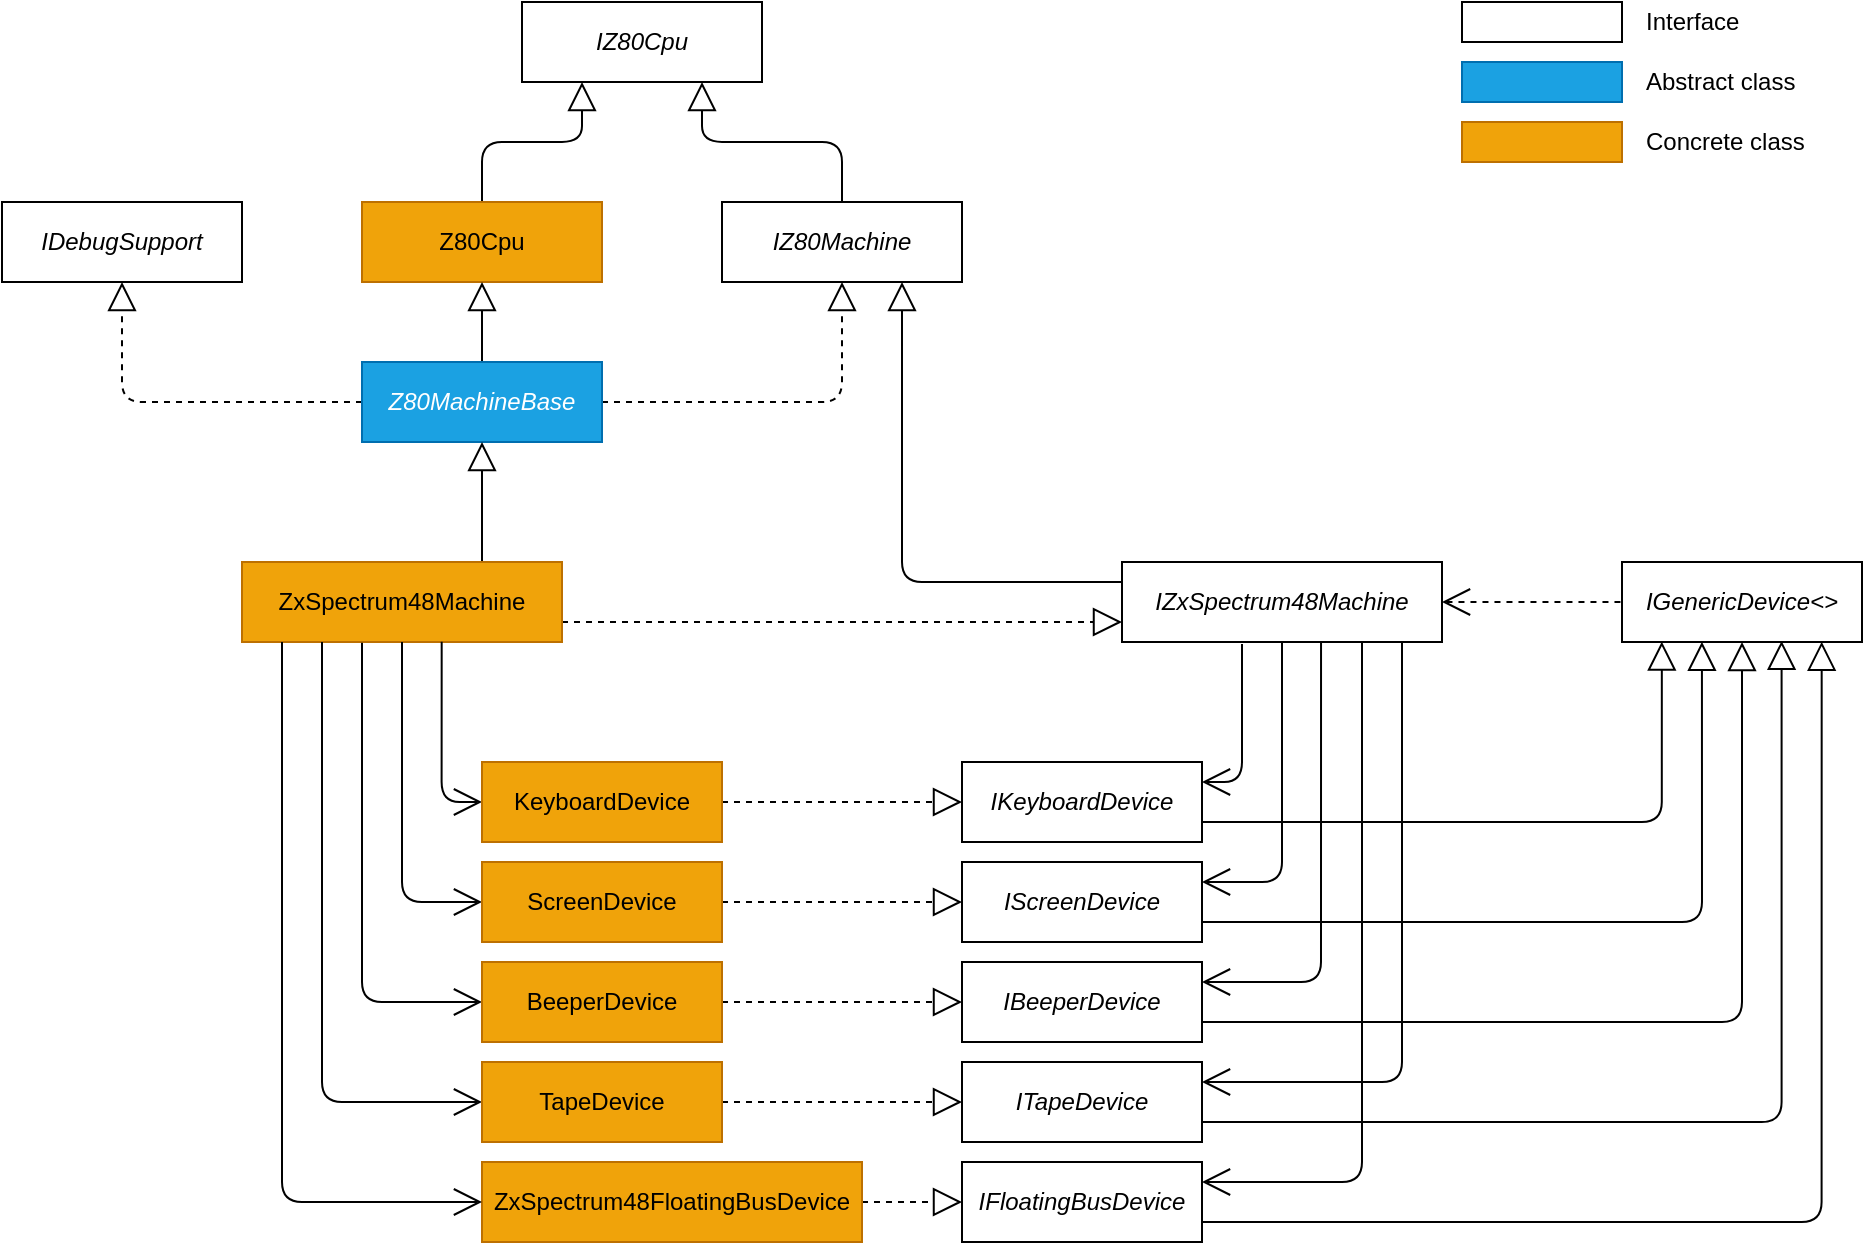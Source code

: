 <mxfile>
    <diagram id="238IZqDNo4Nj0maLFLV3" name="Page-1">
        <mxGraphModel dx="142" dy="120" grid="1" gridSize="10" guides="1" tooltips="1" connect="1" arrows="1" fold="1" page="1" pageScale="1" pageWidth="1169" pageHeight="827" math="0" shadow="0">
            <root>
                <mxCell id="0"/>
                <mxCell id="1" parent="0"/>
                <mxCell id="2" value="&lt;i&gt;IZ80Cpu&lt;/i&gt;" style="rounded=0;whiteSpace=wrap;html=1;" parent="1" vertex="1">
                    <mxGeometry x="320" y="60" width="120" height="40" as="geometry"/>
                </mxCell>
                <mxCell id="11" style="edgeStyle=orthogonalEdgeStyle;html=1;exitX=0.5;exitY=0;exitDx=0;exitDy=0;entryX=0.75;entryY=1;entryDx=0;entryDy=0;endArrow=block;endFill=0;endSize=12;" parent="1" source="3" target="2" edge="1">
                    <mxGeometry relative="1" as="geometry"/>
                </mxCell>
                <mxCell id="3" value="&lt;i&gt;IZ80Machine&lt;/i&gt;" style="rounded=0;whiteSpace=wrap;html=1;" parent="1" vertex="1">
                    <mxGeometry x="420" y="160" width="120" height="40" as="geometry"/>
                </mxCell>
                <mxCell id="10" style="edgeStyle=orthogonalEdgeStyle;html=1;exitX=0.5;exitY=0;exitDx=0;exitDy=0;entryX=0.25;entryY=1;entryDx=0;entryDy=0;endArrow=block;endFill=0;endSize=12;" parent="1" source="4" target="2" edge="1">
                    <mxGeometry relative="1" as="geometry"/>
                </mxCell>
                <mxCell id="4" value="Z80Cpu" style="rounded=0;whiteSpace=wrap;html=1;fillColor=#f0a30a;fontColor=#000000;strokeColor=#BD7000;" parent="1" vertex="1">
                    <mxGeometry x="240" y="160" width="120" height="40" as="geometry"/>
                </mxCell>
                <mxCell id="7" style="edgeStyle=none;html=1;exitX=0.5;exitY=0;exitDx=0;exitDy=0;entryX=0.5;entryY=1;entryDx=0;entryDy=0;endArrow=block;endFill=0;endSize=12;" parent="1" source="5" target="4" edge="1">
                    <mxGeometry relative="1" as="geometry"/>
                </mxCell>
                <mxCell id="8" style="edgeStyle=orthogonalEdgeStyle;html=1;exitX=0;exitY=0.5;exitDx=0;exitDy=0;entryX=0.5;entryY=1;entryDx=0;entryDy=0;endArrow=block;endFill=0;endSize=12;dashed=1;" parent="1" source="5" target="6" edge="1">
                    <mxGeometry relative="1" as="geometry"/>
                </mxCell>
                <mxCell id="9" style="edgeStyle=orthogonalEdgeStyle;html=1;exitX=1;exitY=0.5;exitDx=0;exitDy=0;entryX=0.5;entryY=1;entryDx=0;entryDy=0;dashed=1;endArrow=block;endFill=0;endSize=12;" parent="1" source="5" target="3" edge="1">
                    <mxGeometry relative="1" as="geometry"/>
                </mxCell>
                <mxCell id="5" value="&lt;i&gt;Z80MachineBase&lt;/i&gt;" style="rounded=0;whiteSpace=wrap;html=1;fillColor=#1ba1e2;fontColor=#ffffff;strokeColor=#006EAF;" parent="1" vertex="1">
                    <mxGeometry x="240" y="240" width="120" height="40" as="geometry"/>
                </mxCell>
                <mxCell id="6" value="&lt;i&gt;IDebugSupport&lt;/i&gt;" style="rounded=0;whiteSpace=wrap;html=1;" parent="1" vertex="1">
                    <mxGeometry x="60" y="160" width="120" height="40" as="geometry"/>
                </mxCell>
                <mxCell id="13" style="edgeStyle=orthogonalEdgeStyle;html=1;exitX=0;exitY=0.25;exitDx=0;exitDy=0;entryX=0.75;entryY=1;entryDx=0;entryDy=0;endArrow=block;endFill=0;endSize=12;" parent="1" source="12" target="3" edge="1">
                    <mxGeometry relative="1" as="geometry">
                        <mxPoint x="580" y="200" as="targetPoint"/>
                    </mxGeometry>
                </mxCell>
                <mxCell id="44" style="edgeStyle=orthogonalEdgeStyle;html=1;exitX=1;exitY=0.5;exitDx=0;exitDy=0;entryX=0;entryY=0.5;entryDx=0;entryDy=0;startArrow=open;startFill=0;endArrow=none;endFill=0;startSize=12;endSize=12;dashed=1;" parent="1" source="12" target="43" edge="1">
                    <mxGeometry relative="1" as="geometry"/>
                </mxCell>
                <mxCell id="12" value="&lt;i&gt;IZxSpectrum48Machine&lt;/i&gt;" style="rounded=0;whiteSpace=wrap;html=1;" parent="1" vertex="1">
                    <mxGeometry x="620" y="340" width="160" height="40" as="geometry"/>
                </mxCell>
                <mxCell id="15" style="edgeStyle=orthogonalEdgeStyle;html=1;exitX=0.75;exitY=0;exitDx=0;exitDy=0;entryX=0.5;entryY=1;entryDx=0;entryDy=0;endArrow=block;endFill=0;endSize=12;" parent="1" source="14" target="5" edge="1">
                    <mxGeometry relative="1" as="geometry"/>
                </mxCell>
                <mxCell id="16" style="edgeStyle=orthogonalEdgeStyle;html=1;entryX=0;entryY=0.75;entryDx=0;entryDy=0;endArrow=block;endFill=0;endSize=12;dashed=1;exitX=1;exitY=0.75;exitDx=0;exitDy=0;" parent="1" source="14" target="12" edge="1">
                    <mxGeometry relative="1" as="geometry">
                        <mxPoint x="380" y="370" as="sourcePoint"/>
                    </mxGeometry>
                </mxCell>
                <mxCell id="14" value="ZxSpectrum48Machine" style="rounded=0;whiteSpace=wrap;html=1;fillColor=#f0a30a;fontColor=#000000;strokeColor=#BD7000;" parent="1" vertex="1">
                    <mxGeometry x="180" y="340" width="160" height="40" as="geometry"/>
                </mxCell>
                <mxCell id="38" style="edgeStyle=orthogonalEdgeStyle;html=1;exitX=1;exitY=0.25;exitDx=0;exitDy=0;entryX=0.375;entryY=1.024;entryDx=0;entryDy=0;entryPerimeter=0;startArrow=open;startFill=0;endArrow=none;endFill=0;startSize=12;endSize=12;" parent="1" source="17" target="12" edge="1">
                    <mxGeometry relative="1" as="geometry"/>
                </mxCell>
                <mxCell id="45" style="edgeStyle=orthogonalEdgeStyle;html=1;exitX=1;exitY=0.75;exitDx=0;exitDy=0;entryX=0.166;entryY=0.995;entryDx=0;entryDy=0;entryPerimeter=0;startArrow=none;startFill=0;endArrow=block;endFill=0;startSize=12;endSize=12;" parent="1" source="17" target="43" edge="1">
                    <mxGeometry relative="1" as="geometry"/>
                </mxCell>
                <mxCell id="17" value="&lt;i&gt;IKeyboardDevice&lt;/i&gt;" style="rounded=0;whiteSpace=wrap;html=1;" parent="1" vertex="1">
                    <mxGeometry x="540" y="440" width="120" height="40" as="geometry"/>
                </mxCell>
                <mxCell id="19" style="edgeStyle=orthogonalEdgeStyle;html=1;exitX=1;exitY=0.5;exitDx=0;exitDy=0;entryX=0;entryY=0.5;entryDx=0;entryDy=0;dashed=1;endArrow=block;endFill=0;endSize=12;" parent="1" source="18" target="17" edge="1">
                    <mxGeometry relative="1" as="geometry"/>
                </mxCell>
                <mxCell id="33" style="edgeStyle=orthogonalEdgeStyle;html=1;exitX=0;exitY=0.5;exitDx=0;exitDy=0;endArrow=none;endFill=0;endSize=12;startArrow=open;startFill=0;startSize=12;entryX=0.624;entryY=0.996;entryDx=0;entryDy=0;entryPerimeter=0;" parent="1" source="18" target="14" edge="1">
                    <mxGeometry relative="1" as="geometry">
                        <mxPoint x="270" y="390" as="targetPoint"/>
                    </mxGeometry>
                </mxCell>
                <mxCell id="18" value="KeyboardDevice" style="rounded=0;whiteSpace=wrap;html=1;fillColor=#f0a30a;fontColor=#000000;strokeColor=#BD7000;" parent="1" vertex="1">
                    <mxGeometry x="300" y="440" width="120" height="40" as="geometry"/>
                </mxCell>
                <mxCell id="39" style="edgeStyle=orthogonalEdgeStyle;html=1;exitX=1;exitY=0.25;exitDx=0;exitDy=0;entryX=0.5;entryY=1;entryDx=0;entryDy=0;startArrow=open;startFill=0;endArrow=none;endFill=0;startSize=12;endSize=12;" parent="1" source="20" target="12" edge="1">
                    <mxGeometry relative="1" as="geometry"/>
                </mxCell>
                <mxCell id="46" style="edgeStyle=orthogonalEdgeStyle;html=1;exitX=1;exitY=0.75;exitDx=0;exitDy=0;entryX=0.333;entryY=0.997;entryDx=0;entryDy=0;entryPerimeter=0;startArrow=none;startFill=0;endArrow=block;endFill=0;startSize=12;endSize=12;" parent="1" source="20" target="43" edge="1">
                    <mxGeometry relative="1" as="geometry"/>
                </mxCell>
                <mxCell id="20" value="&lt;i&gt;IScreenDevice&lt;/i&gt;" style="rounded=0;whiteSpace=wrap;html=1;" parent="1" vertex="1">
                    <mxGeometry x="540" y="490" width="120" height="40" as="geometry"/>
                </mxCell>
                <mxCell id="22" style="edgeStyle=orthogonalEdgeStyle;html=1;exitX=1;exitY=0.5;exitDx=0;exitDy=0;entryX=0;entryY=0.5;entryDx=0;entryDy=0;dashed=1;endArrow=block;endFill=0;endSize=12;" parent="1" source="21" target="20" edge="1">
                    <mxGeometry relative="1" as="geometry"/>
                </mxCell>
                <mxCell id="34" style="edgeStyle=orthogonalEdgeStyle;html=1;exitX=0;exitY=0.5;exitDx=0;exitDy=0;endArrow=none;endFill=0;endSize=12;entryX=0.5;entryY=1;entryDx=0;entryDy=0;startArrow=open;startFill=0;startSize=12;" parent="1" source="21" target="14" edge="1">
                    <mxGeometry relative="1" as="geometry">
                        <mxPoint x="269" y="380" as="targetPoint"/>
                    </mxGeometry>
                </mxCell>
                <mxCell id="21" value="ScreenDevice" style="rounded=0;whiteSpace=wrap;html=1;fillColor=#f0a30a;fontColor=#000000;strokeColor=#BD7000;" parent="1" vertex="1">
                    <mxGeometry x="300" y="490" width="120" height="40" as="geometry"/>
                </mxCell>
                <mxCell id="40" style="edgeStyle=orthogonalEdgeStyle;html=1;exitX=1;exitY=0.25;exitDx=0;exitDy=0;entryX=0.622;entryY=0.994;entryDx=0;entryDy=0;entryPerimeter=0;startArrow=open;startFill=0;endArrow=none;endFill=0;startSize=12;endSize=12;" parent="1" source="23" target="12" edge="1">
                    <mxGeometry relative="1" as="geometry"/>
                </mxCell>
                <mxCell id="47" style="edgeStyle=orthogonalEdgeStyle;html=1;exitX=1;exitY=0.75;exitDx=0;exitDy=0;entryX=0.5;entryY=1;entryDx=0;entryDy=0;startArrow=none;startFill=0;endArrow=block;endFill=0;startSize=12;endSize=12;" parent="1" source="23" target="43" edge="1">
                    <mxGeometry relative="1" as="geometry"/>
                </mxCell>
                <mxCell id="23" value="&lt;i&gt;IBeeperDevice&lt;/i&gt;" style="rounded=0;whiteSpace=wrap;html=1;" parent="1" vertex="1">
                    <mxGeometry x="540" y="540" width="120" height="40" as="geometry"/>
                </mxCell>
                <mxCell id="25" style="edgeStyle=orthogonalEdgeStyle;html=1;exitX=1;exitY=0.5;exitDx=0;exitDy=0;entryX=0;entryY=0.5;entryDx=0;entryDy=0;dashed=1;endArrow=block;endFill=0;endSize=12;" parent="1" source="24" target="23" edge="1">
                    <mxGeometry relative="1" as="geometry"/>
                </mxCell>
                <mxCell id="35" style="edgeStyle=orthogonalEdgeStyle;html=1;exitX=0;exitY=0.5;exitDx=0;exitDy=0;entryX=0.375;entryY=1.009;entryDx=0;entryDy=0;endArrow=none;endFill=0;endSize=12;startSize=12;startArrow=open;startFill=0;entryPerimeter=0;" parent="1" source="24" target="14" edge="1">
                    <mxGeometry relative="1" as="geometry"/>
                </mxCell>
                <mxCell id="24" value="BeeperDevice" style="rounded=0;whiteSpace=wrap;html=1;fillColor=#f0a30a;fontColor=#000000;strokeColor=#BD7000;" parent="1" vertex="1">
                    <mxGeometry x="300" y="540" width="120" height="40" as="geometry"/>
                </mxCell>
                <mxCell id="41" style="edgeStyle=orthogonalEdgeStyle;html=1;exitX=1;exitY=0.25;exitDx=0;exitDy=0;entryX=0.75;entryY=1;entryDx=0;entryDy=0;startArrow=open;startFill=0;endArrow=none;endFill=0;startSize=12;endSize=12;" parent="1" source="26" target="12" edge="1">
                    <mxGeometry relative="1" as="geometry"/>
                </mxCell>
                <mxCell id="48" style="edgeStyle=orthogonalEdgeStyle;html=1;exitX=1;exitY=0.75;exitDx=0;exitDy=0;startArrow=none;startFill=0;endArrow=block;endFill=0;startSize=12;endSize=12;entryX=0.832;entryY=0.996;entryDx=0;entryDy=0;entryPerimeter=0;" parent="1" source="26" target="43" edge="1">
                    <mxGeometry relative="1" as="geometry">
                        <mxPoint x="1030" y="420" as="targetPoint"/>
                    </mxGeometry>
                </mxCell>
                <mxCell id="26" value="&lt;i&gt;IFloatingBusDevice&lt;/i&gt;" style="rounded=0;whiteSpace=wrap;html=1;" parent="1" vertex="1">
                    <mxGeometry x="540" y="640" width="120" height="40" as="geometry"/>
                </mxCell>
                <mxCell id="28" style="edgeStyle=orthogonalEdgeStyle;html=1;exitX=1;exitY=0.5;exitDx=0;exitDy=0;entryX=0;entryY=0.5;entryDx=0;entryDy=0;dashed=1;endArrow=block;endFill=0;endSize=12;" parent="1" source="27" target="26" edge="1">
                    <mxGeometry relative="1" as="geometry"/>
                </mxCell>
                <mxCell id="36" style="edgeStyle=orthogonalEdgeStyle;html=1;exitX=0;exitY=0.5;exitDx=0;exitDy=0;entryX=0.25;entryY=1;entryDx=0;entryDy=0;endArrow=none;endFill=0;endSize=12;startSize=12;startArrow=open;startFill=0;" parent="1" source="30" target="14" edge="1">
                    <mxGeometry relative="1" as="geometry"/>
                </mxCell>
                <mxCell id="27" value="ZxSpectrum48FloatingBusDevice" style="rounded=0;whiteSpace=wrap;html=1;fillColor=#f0a30a;fontColor=#000000;strokeColor=#BD7000;" parent="1" vertex="1">
                    <mxGeometry x="300" y="640" width="190" height="40" as="geometry"/>
                </mxCell>
                <mxCell id="42" style="edgeStyle=orthogonalEdgeStyle;html=1;exitX=1;exitY=0.25;exitDx=0;exitDy=0;entryX=0.875;entryY=0.995;entryDx=0;entryDy=0;entryPerimeter=0;startArrow=open;startFill=0;endArrow=none;endFill=0;startSize=12;endSize=12;" parent="1" source="29" target="12" edge="1">
                    <mxGeometry relative="1" as="geometry"/>
                </mxCell>
                <mxCell id="49" style="edgeStyle=orthogonalEdgeStyle;html=1;exitX=1;exitY=0.75;exitDx=0;exitDy=0;entryX=0.665;entryY=0.986;entryDx=0;entryDy=0;entryPerimeter=0;startArrow=none;startFill=0;endArrow=block;endFill=0;startSize=12;endSize=12;" parent="1" source="29" target="43" edge="1">
                    <mxGeometry relative="1" as="geometry"/>
                </mxCell>
                <mxCell id="29" value="&lt;i&gt;ITapeDevice&lt;/i&gt;" style="rounded=0;whiteSpace=wrap;html=1;" parent="1" vertex="1">
                    <mxGeometry x="540" y="590" width="120" height="40" as="geometry"/>
                </mxCell>
                <mxCell id="31" style="edgeStyle=orthogonalEdgeStyle;html=1;exitX=1;exitY=0.5;exitDx=0;exitDy=0;entryX=0;entryY=0.5;entryDx=0;entryDy=0;dashed=1;endArrow=block;endFill=0;endSize=12;" parent="1" source="30" target="29" edge="1">
                    <mxGeometry relative="1" as="geometry"/>
                </mxCell>
                <mxCell id="37" style="edgeStyle=orthogonalEdgeStyle;html=1;endArrow=none;endFill=0;endSize=12;entryX=0.125;entryY=1;entryDx=0;entryDy=0;entryPerimeter=0;startSize=12;startArrow=open;startFill=0;exitX=0;exitY=0.5;exitDx=0;exitDy=0;" parent="1" source="27" target="14" edge="1">
                    <mxGeometry relative="1" as="geometry">
                        <mxPoint x="240" y="390" as="targetPoint"/>
                        <mxPoint x="200" y="680" as="sourcePoint"/>
                    </mxGeometry>
                </mxCell>
                <mxCell id="30" value="TapeDevice" style="rounded=0;whiteSpace=wrap;html=1;fillColor=#f0a30a;fontColor=#000000;strokeColor=#BD7000;" parent="1" vertex="1">
                    <mxGeometry x="300" y="590" width="120" height="40" as="geometry"/>
                </mxCell>
                <mxCell id="43" value="&lt;i&gt;IGenericDevice&amp;lt;&amp;gt;&lt;/i&gt;" style="rounded=0;whiteSpace=wrap;html=1;" parent="1" vertex="1">
                    <mxGeometry x="870" y="340" width="120" height="40" as="geometry"/>
                </mxCell>
                <mxCell id="50" value="" style="rounded=0;whiteSpace=wrap;html=1;" parent="1" vertex="1">
                    <mxGeometry x="790" y="60" width="80" height="20" as="geometry"/>
                </mxCell>
                <mxCell id="51" value="Interface" style="text;html=1;strokeColor=none;fillColor=none;align=left;verticalAlign=middle;whiteSpace=wrap;rounded=0;" parent="1" vertex="1">
                    <mxGeometry x="880" y="60" width="60" height="20" as="geometry"/>
                </mxCell>
                <mxCell id="52" value="" style="rounded=0;whiteSpace=wrap;html=1;fillColor=#1ba1e2;fontColor=#ffffff;strokeColor=#006EAF;" parent="1" vertex="1">
                    <mxGeometry x="790" y="90" width="80" height="20" as="geometry"/>
                </mxCell>
                <mxCell id="53" value="Abstract class" style="text;html=1;strokeColor=none;fillColor=none;align=left;verticalAlign=middle;whiteSpace=wrap;rounded=0;" parent="1" vertex="1">
                    <mxGeometry x="880" y="90" width="90" height="20" as="geometry"/>
                </mxCell>
                <mxCell id="54" value="" style="rounded=0;whiteSpace=wrap;html=1;fillColor=#f0a30a;fontColor=#000000;strokeColor=#BD7000;" parent="1" vertex="1">
                    <mxGeometry x="790" y="120" width="80" height="20" as="geometry"/>
                </mxCell>
                <mxCell id="55" value="Concrete class" style="text;html=1;strokeColor=none;fillColor=none;align=left;verticalAlign=middle;whiteSpace=wrap;rounded=0;" parent="1" vertex="1">
                    <mxGeometry x="880" y="120" width="90" height="20" as="geometry"/>
                </mxCell>
            </root>
        </mxGraphModel>
    </diagram>
</mxfile>